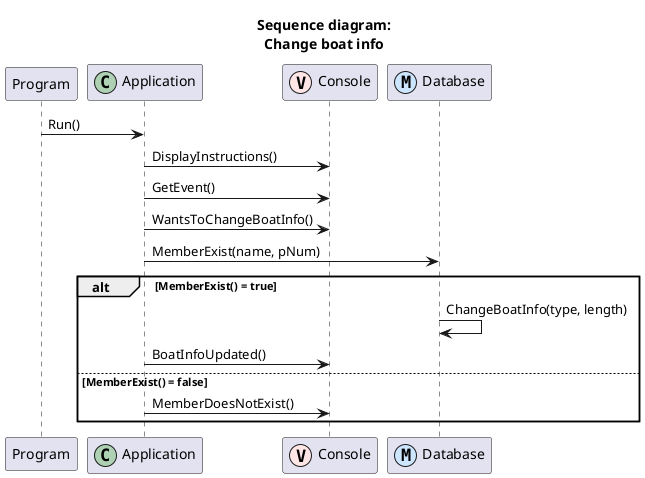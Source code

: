@startuml
title Sequence diagram:\nChange boat info
participant Program
participant Application << (C,#ADD1B2) >>
participant Console << (V,#FFE6E6) >>
participant Database << (M,#CCE6FF) >>

Program -> Application: Run()
Application -> Console: DisplayInstructions()
Application -> Console: GetEvent()
Application -> Console: WantsToChangeBoatInfo()
Application -> Database: MemberExist(name, pNum)

alt MemberExist() = true
    Database -> Database: ChangeBoatInfo(type, length)
    Application -> Console: BoatInfoUpdated()
else MemberExist() = false
    Application -> Console: MemberDoesNotExist()
end
@enduml
